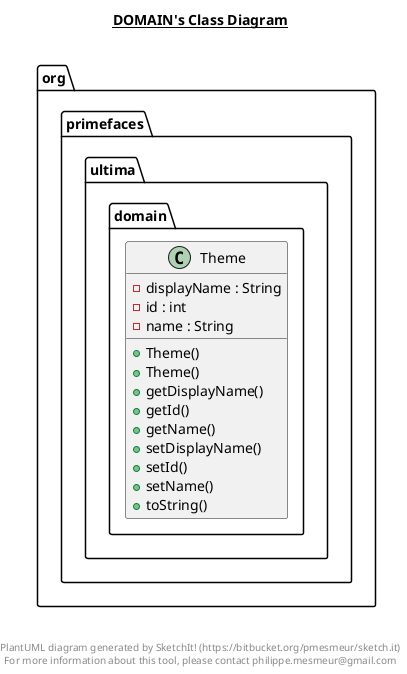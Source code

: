 @startuml

title __DOMAIN's Class Diagram__\n

  namespace org.primefaces.ultima.domain {
    class org.primefaces.ultima.domain.Theme {
        - displayName : String
        - id : int
        - name : String
        + Theme()
        + Theme()
        + getDisplayName()
        + getId()
        + getName()
        + setDisplayName()
        + setId()
        + setName()
        + toString()
    }
  }
  



right footer


PlantUML diagram generated by SketchIt! (https://bitbucket.org/pmesmeur/sketch.it)
For more information about this tool, please contact philippe.mesmeur@gmail.com
endfooter

@enduml
